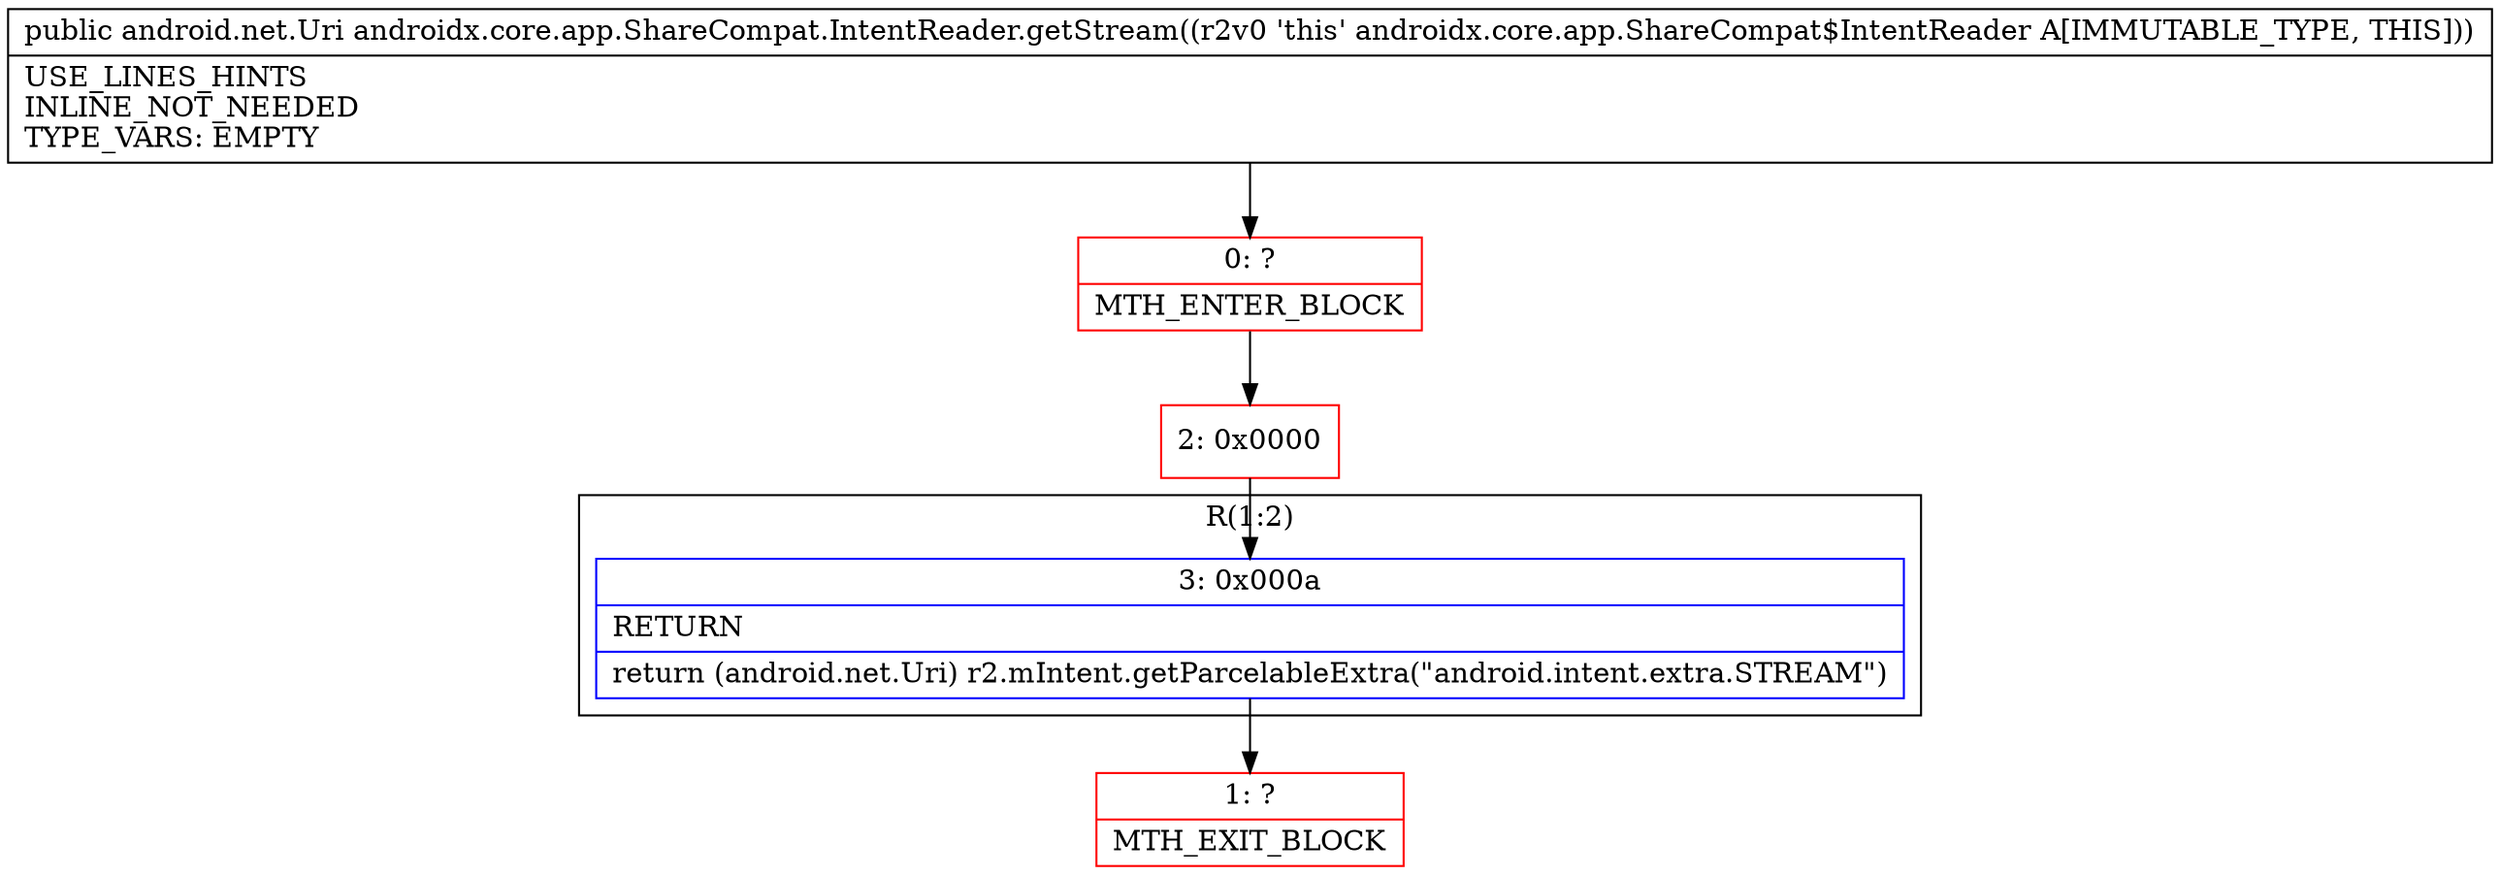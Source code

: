 digraph "CFG forandroidx.core.app.ShareCompat.IntentReader.getStream()Landroid\/net\/Uri;" {
subgraph cluster_Region_2000618501 {
label = "R(1:2)";
node [shape=record,color=blue];
Node_3 [shape=record,label="{3\:\ 0x000a|RETURN\l|return (android.net.Uri) r2.mIntent.getParcelableExtra(\"android.intent.extra.STREAM\")\l}"];
}
Node_0 [shape=record,color=red,label="{0\:\ ?|MTH_ENTER_BLOCK\l}"];
Node_2 [shape=record,color=red,label="{2\:\ 0x0000}"];
Node_1 [shape=record,color=red,label="{1\:\ ?|MTH_EXIT_BLOCK\l}"];
MethodNode[shape=record,label="{public android.net.Uri androidx.core.app.ShareCompat.IntentReader.getStream((r2v0 'this' androidx.core.app.ShareCompat$IntentReader A[IMMUTABLE_TYPE, THIS]))  | USE_LINES_HINTS\lINLINE_NOT_NEEDED\lTYPE_VARS: EMPTY\l}"];
MethodNode -> Node_0;Node_3 -> Node_1;
Node_0 -> Node_2;
Node_2 -> Node_3;
}

